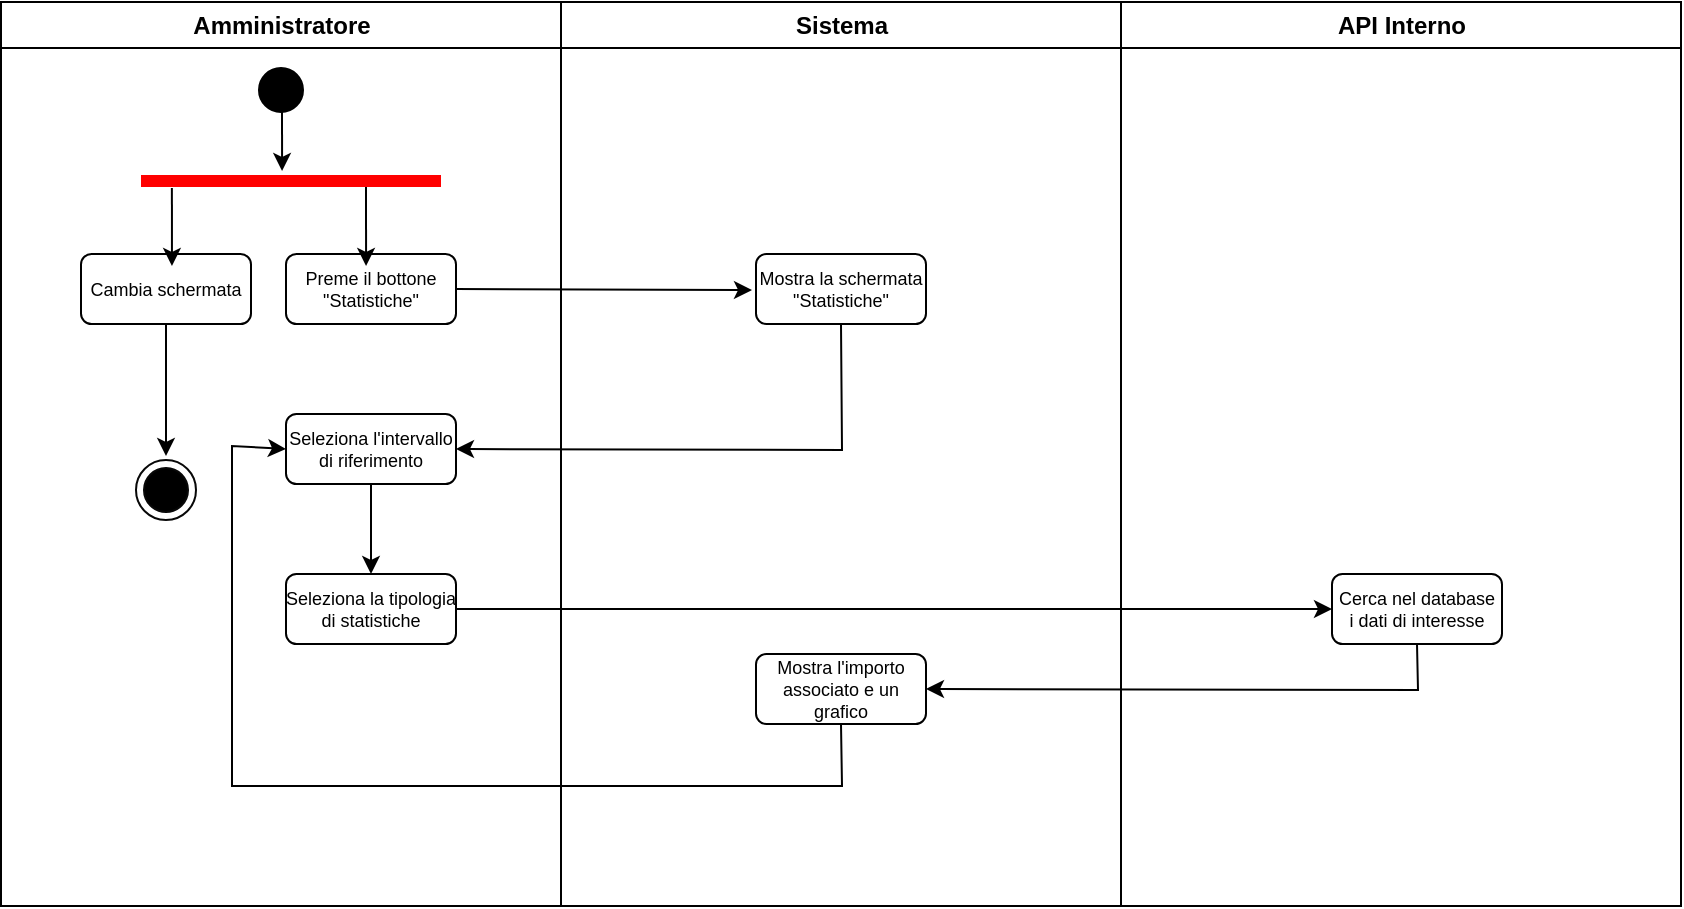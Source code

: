 <mxfile version="20.7.4" type="github">
  <diagram name="Page-1" id="e7e014a7-5840-1c2e-5031-d8a46d1fe8dd">
    <mxGraphModel dx="1434" dy="764" grid="1" gridSize="10" guides="1" tooltips="1" connect="1" arrows="1" fold="1" page="1" pageScale="1" pageWidth="1169" pageHeight="826" background="none" math="0" shadow="0">
      <root>
        <mxCell id="0" />
        <mxCell id="1" parent="0" />
        <mxCell id="2" value="Amministratore" style="swimlane;whiteSpace=wrap" parent="1" vertex="1">
          <mxGeometry x="164.5" y="128" width="280" height="452" as="geometry" />
        </mxCell>
        <mxCell id="5" value="" style="ellipse;shape=startState;fillColor=#000000;strokeColor=#000000;" parent="2" vertex="1">
          <mxGeometry x="125" y="29" width="30" height="30" as="geometry" />
        </mxCell>
        <mxCell id="zan8dTlz7hBke7GvO7Kc-41" value="Preme il bottone &#xa;&quot;Statistiche&quot;" style="strokeColor=#000000;fontSize=9;rounded=1;" parent="2" vertex="1">
          <mxGeometry x="142.5" y="126" width="85" height="35" as="geometry" />
        </mxCell>
        <mxCell id="zan8dTlz7hBke7GvO7Kc-43" value="Seleziona l&#39;intervallo&#xa;di riferimento" style="strokeColor=#000000;fontSize=9;rounded=1;" parent="2" vertex="1">
          <mxGeometry x="142.5" y="206" width="85" height="35" as="geometry" />
        </mxCell>
        <mxCell id="zan8dTlz7hBke7GvO7Kc-44" value="Seleziona la tipologia&#xa;di statistiche" style="strokeColor=#000000;fontSize=9;rounded=1;" parent="2" vertex="1">
          <mxGeometry x="142.5" y="286" width="85" height="35" as="geometry" />
        </mxCell>
        <mxCell id="2OiRX3ioeRB9t0XDPjww-38" value="" style="endArrow=classic;html=1;rounded=0;entryX=0.471;entryY=0.171;entryDx=0;entryDy=0;startArrow=none;exitX=0.75;exitY=0.5;exitDx=0;exitDy=0;exitPerimeter=0;entryPerimeter=0;" parent="2" source="2OiRX3ioeRB9t0XDPjww-45" target="zan8dTlz7hBke7GvO7Kc-41" edge="1">
          <mxGeometry width="50" height="50" relative="1" as="geometry">
            <mxPoint x="185.5" y="102" as="sourcePoint" />
            <mxPoint x="255.5" y="122" as="targetPoint" />
          </mxGeometry>
        </mxCell>
        <mxCell id="2OiRX3ioeRB9t0XDPjww-41" value="" style="endArrow=classic;html=1;rounded=0;exitX=0.5;exitY=1;exitDx=0;exitDy=0;entryX=0.5;entryY=0;entryDx=0;entryDy=0;" parent="2" source="zan8dTlz7hBke7GvO7Kc-43" target="zan8dTlz7hBke7GvO7Kc-44" edge="1">
          <mxGeometry width="50" height="50" relative="1" as="geometry">
            <mxPoint x="390.5" y="276" as="sourcePoint" />
            <mxPoint x="390.5" y="318" as="targetPoint" />
          </mxGeometry>
        </mxCell>
        <mxCell id="2OiRX3ioeRB9t0XDPjww-45" value="" style="shape=line;strokeWidth=6;strokeColor=#ff0000;rotation=0;" parent="2" vertex="1">
          <mxGeometry x="70" y="82" width="150" height="15" as="geometry" />
        </mxCell>
        <mxCell id="2OiRX3ioeRB9t0XDPjww-50" value="Cambia schermata" style="strokeColor=#000000;fontSize=9;rounded=1;" parent="2" vertex="1">
          <mxGeometry x="40" y="126" width="85" height="35" as="geometry" />
        </mxCell>
        <mxCell id="2OiRX3ioeRB9t0XDPjww-49" value="" style="endArrow=classic;html=1;rounded=0;startArrow=none;exitX=0.103;exitY=0.733;exitDx=0;exitDy=0;exitPerimeter=0;entryX=0.535;entryY=0.171;entryDx=0;entryDy=0;entryPerimeter=0;" parent="2" source="2OiRX3ioeRB9t0XDPjww-45" target="2OiRX3ioeRB9t0XDPjww-50" edge="1">
          <mxGeometry width="50" height="50" relative="1" as="geometry">
            <mxPoint x="85.5" y="112" as="sourcePoint" />
            <mxPoint x="85.5" y="122" as="targetPoint" />
          </mxGeometry>
        </mxCell>
        <mxCell id="38" value="" style="ellipse;shape=endState;fillColor=#000000;strokeColor=#080808;" parent="2" vertex="1">
          <mxGeometry x="67.5" y="229" width="30" height="30" as="geometry" />
        </mxCell>
        <mxCell id="3" value="Sistema" style="swimlane;whiteSpace=wrap" parent="1" vertex="1">
          <mxGeometry x="444.5" y="128" width="280" height="452" as="geometry" />
        </mxCell>
        <mxCell id="zan8dTlz7hBke7GvO7Kc-42" value="Mostra la schermata&#xa;&quot;Statistiche&quot;" style="strokeColor=#000000;fontSize=9;rounded=1;" parent="3" vertex="1">
          <mxGeometry x="97.5" y="126" width="85" height="35" as="geometry" />
        </mxCell>
        <mxCell id="zan8dTlz7hBke7GvO7Kc-46" value="Mostra l&#39;importo&#xa;associato e un&#xa;grafico" style="strokeColor=#000000;fontSize=9;rounded=1;" parent="3" vertex="1">
          <mxGeometry x="97.5" y="326" width="85" height="35" as="geometry" />
        </mxCell>
        <mxCell id="4" value="API Interno" style="swimlane;whiteSpace=wrap" parent="1" vertex="1">
          <mxGeometry x="724.5" y="128" width="280" height="452" as="geometry" />
        </mxCell>
        <mxCell id="zan8dTlz7hBke7GvO7Kc-45" value="Cerca nel database&#xa;i dati di interesse" style="strokeColor=#000000;fontSize=9;rounded=1;" parent="4" vertex="1">
          <mxGeometry x="105.5" y="286" width="85" height="35" as="geometry" />
        </mxCell>
        <mxCell id="2OiRX3ioeRB9t0XDPjww-39" value="" style="endArrow=classic;html=1;rounded=0;exitX=1;exitY=0.5;exitDx=0;exitDy=0;" parent="1" source="zan8dTlz7hBke7GvO7Kc-41" edge="1">
          <mxGeometry width="50" height="50" relative="1" as="geometry">
            <mxPoint x="360" y="314" as="sourcePoint" />
            <mxPoint x="540" y="272" as="targetPoint" />
          </mxGeometry>
        </mxCell>
        <mxCell id="2OiRX3ioeRB9t0XDPjww-40" value="" style="endArrow=classic;html=1;rounded=0;exitX=0.5;exitY=1;exitDx=0;exitDy=0;entryX=1;entryY=0.5;entryDx=0;entryDy=0;" parent="1" source="zan8dTlz7hBke7GvO7Kc-42" target="zan8dTlz7hBke7GvO7Kc-43" edge="1">
          <mxGeometry width="50" height="50" relative="1" as="geometry">
            <mxPoint x="400" y="344" as="sourcePoint" />
            <mxPoint x="400" y="386" as="targetPoint" />
            <Array as="points">
              <mxPoint x="585" y="352" />
            </Array>
          </mxGeometry>
        </mxCell>
        <mxCell id="2OiRX3ioeRB9t0XDPjww-42" value="" style="endArrow=classic;html=1;rounded=0;exitX=1;exitY=0.5;exitDx=0;exitDy=0;entryX=0;entryY=0.5;entryDx=0;entryDy=0;" parent="1" source="zan8dTlz7hBke7GvO7Kc-44" target="zan8dTlz7hBke7GvO7Kc-45" edge="1">
          <mxGeometry width="50" height="50" relative="1" as="geometry">
            <mxPoint x="370" y="504" as="sourcePoint" />
            <mxPoint x="370" y="546" as="targetPoint" />
          </mxGeometry>
        </mxCell>
        <mxCell id="2OiRX3ioeRB9t0XDPjww-43" value="" style="endArrow=classic;html=1;rounded=0;exitX=0.5;exitY=1;exitDx=0;exitDy=0;entryX=1;entryY=0.5;entryDx=0;entryDy=0;" parent="1" source="zan8dTlz7hBke7GvO7Kc-45" target="zan8dTlz7hBke7GvO7Kc-46" edge="1">
          <mxGeometry width="50" height="50" relative="1" as="geometry">
            <mxPoint x="810" y="504" as="sourcePoint" />
            <mxPoint x="810" y="546" as="targetPoint" />
            <Array as="points">
              <mxPoint x="873" y="472" />
            </Array>
          </mxGeometry>
        </mxCell>
        <mxCell id="2OiRX3ioeRB9t0XDPjww-52" value="" style="endArrow=classic;html=1;rounded=0;exitX=0.5;exitY=1;exitDx=0;exitDy=0;" parent="1" source="2OiRX3ioeRB9t0XDPjww-50" edge="1">
          <mxGeometry width="50" height="50" relative="1" as="geometry">
            <mxPoint x="240" y="310" as="sourcePoint" />
            <mxPoint x="247" y="355" as="targetPoint" />
          </mxGeometry>
        </mxCell>
        <mxCell id="2OiRX3ioeRB9t0XDPjww-44" value="" style="endArrow=classic;html=1;rounded=0;exitX=0.5;exitY=1;exitDx=0;exitDy=0;entryX=0;entryY=0.5;entryDx=0;entryDy=0;" parent="1" source="zan8dTlz7hBke7GvO7Kc-46" target="zan8dTlz7hBke7GvO7Kc-43" edge="1">
          <mxGeometry width="50" height="50" relative="1" as="geometry">
            <mxPoint x="650" y="514" as="sourcePoint" />
            <mxPoint x="280" y="330" as="targetPoint" />
            <Array as="points">
              <mxPoint x="585" y="520" />
              <mxPoint x="280" y="520" />
              <mxPoint x="280" y="350" />
            </Array>
          </mxGeometry>
        </mxCell>
        <mxCell id="2OiRX3ioeRB9t0XDPjww-54" value="" style="endArrow=classic;html=1;rounded=0;entryX=0.471;entryY=0.171;entryDx=0;entryDy=0;startArrow=none;exitX=0.75;exitY=0.5;exitDx=0;exitDy=0;exitPerimeter=0;entryPerimeter=0;" parent="1" edge="1">
          <mxGeometry width="50" height="50" relative="1" as="geometry">
            <mxPoint x="305" y="170" as="sourcePoint" />
            <mxPoint x="305.035" y="212.485" as="targetPoint" />
          </mxGeometry>
        </mxCell>
      </root>
    </mxGraphModel>
  </diagram>
</mxfile>
